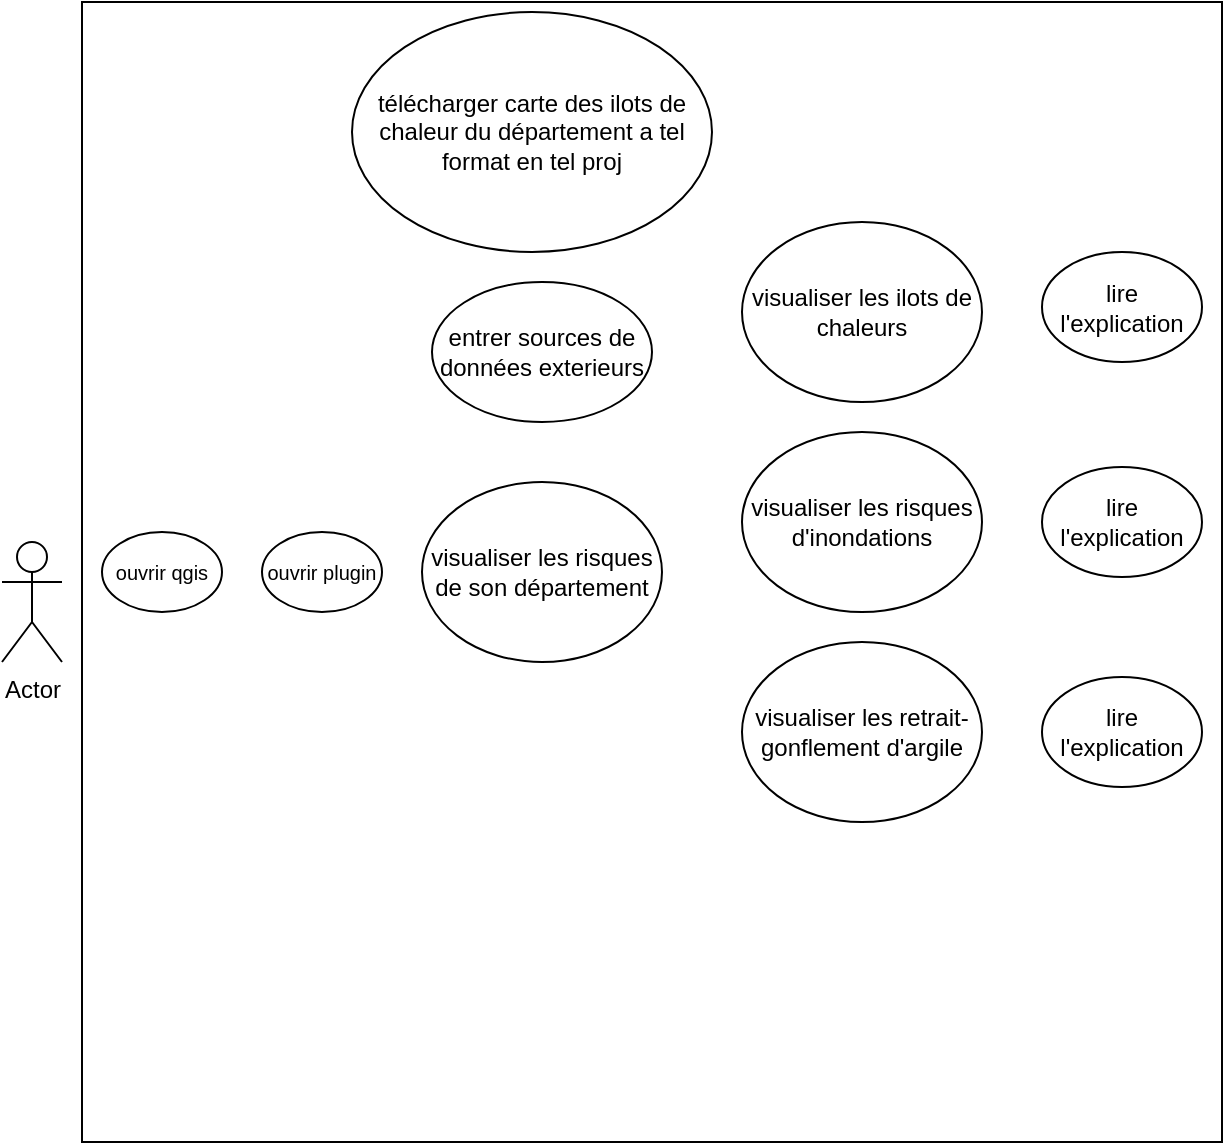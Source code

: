 <mxfile version="24.8.6">
  <diagram name="Page-1" id="yWqdgSbsT_Y-NkE_eyum">
    <mxGraphModel dx="1674" dy="782" grid="1" gridSize="10" guides="1" tooltips="1" connect="1" arrows="1" fold="1" page="1" pageScale="1" pageWidth="827" pageHeight="1169" math="0" shadow="0">
      <root>
        <mxCell id="0" />
        <mxCell id="1" parent="0" />
        <mxCell id="24zMw3zpbfvIC8_C8cyf-3" value="" style="whiteSpace=wrap;html=1;aspect=fixed;" vertex="1" parent="1">
          <mxGeometry x="110" y="100" width="570" height="570" as="geometry" />
        </mxCell>
        <mxCell id="24zMw3zpbfvIC8_C8cyf-1" value="&lt;div&gt;&lt;font style=&quot;font-size: 10px;&quot;&gt;ouvrir qgis&lt;/font&gt;&lt;/div&gt;" style="ellipse;whiteSpace=wrap;html=1;" vertex="1" parent="1">
          <mxGeometry x="120" y="365" width="60" height="40" as="geometry" />
        </mxCell>
        <mxCell id="24zMw3zpbfvIC8_C8cyf-2" value="Actor" style="shape=umlActor;verticalLabelPosition=bottom;verticalAlign=top;html=1;outlineConnect=0;" vertex="1" parent="1">
          <mxGeometry x="70" y="370" width="30" height="60" as="geometry" />
        </mxCell>
        <mxCell id="24zMw3zpbfvIC8_C8cyf-5" value="entrer sources de données exterieurs " style="ellipse;whiteSpace=wrap;html=1;" vertex="1" parent="1">
          <mxGeometry x="285" y="240" width="110" height="70" as="geometry" />
        </mxCell>
        <mxCell id="24zMw3zpbfvIC8_C8cyf-6" value="visualiser les risques de son département" style="ellipse;whiteSpace=wrap;html=1;" vertex="1" parent="1">
          <mxGeometry x="280" y="340" width="120" height="90" as="geometry" />
        </mxCell>
        <mxCell id="24zMw3zpbfvIC8_C8cyf-7" value="&lt;div&gt;&lt;font style=&quot;font-size: 10px;&quot;&gt;ouvrir plugin&lt;br&gt;&lt;/font&gt;&lt;/div&gt;" style="ellipse;whiteSpace=wrap;html=1;" vertex="1" parent="1">
          <mxGeometry x="200" y="365" width="60" height="40" as="geometry" />
        </mxCell>
        <mxCell id="24zMw3zpbfvIC8_C8cyf-8" value="télécharger carte des ilots de chaleur du département a tel format en tel proj" style="ellipse;whiteSpace=wrap;html=1;" vertex="1" parent="1">
          <mxGeometry x="245" y="105" width="180" height="120" as="geometry" />
        </mxCell>
        <mxCell id="24zMw3zpbfvIC8_C8cyf-9" value="visualiser les ilots de chaleurs " style="ellipse;whiteSpace=wrap;html=1;" vertex="1" parent="1">
          <mxGeometry x="440" y="210" width="120" height="90" as="geometry" />
        </mxCell>
        <mxCell id="24zMw3zpbfvIC8_C8cyf-10" value="visualiser les risques d&#39;inondations" style="ellipse;whiteSpace=wrap;html=1;" vertex="1" parent="1">
          <mxGeometry x="440" y="315" width="120" height="90" as="geometry" />
        </mxCell>
        <mxCell id="24zMw3zpbfvIC8_C8cyf-11" value="visualiser les retrait-gonflement d&#39;argile " style="ellipse;whiteSpace=wrap;html=1;" vertex="1" parent="1">
          <mxGeometry x="440" y="420" width="120" height="90" as="geometry" />
        </mxCell>
        <mxCell id="24zMw3zpbfvIC8_C8cyf-12" value="lire l&#39;explication" style="ellipse;whiteSpace=wrap;html=1;" vertex="1" parent="1">
          <mxGeometry x="590" y="225" width="80" height="55" as="geometry" />
        </mxCell>
        <mxCell id="24zMw3zpbfvIC8_C8cyf-13" value="lire l&#39;explication" style="ellipse;whiteSpace=wrap;html=1;" vertex="1" parent="1">
          <mxGeometry x="590" y="332.5" width="80" height="55" as="geometry" />
        </mxCell>
        <mxCell id="24zMw3zpbfvIC8_C8cyf-14" value="lire l&#39;explication" style="ellipse;whiteSpace=wrap;html=1;" vertex="1" parent="1">
          <mxGeometry x="590" y="437.5" width="80" height="55" as="geometry" />
        </mxCell>
      </root>
    </mxGraphModel>
  </diagram>
</mxfile>
